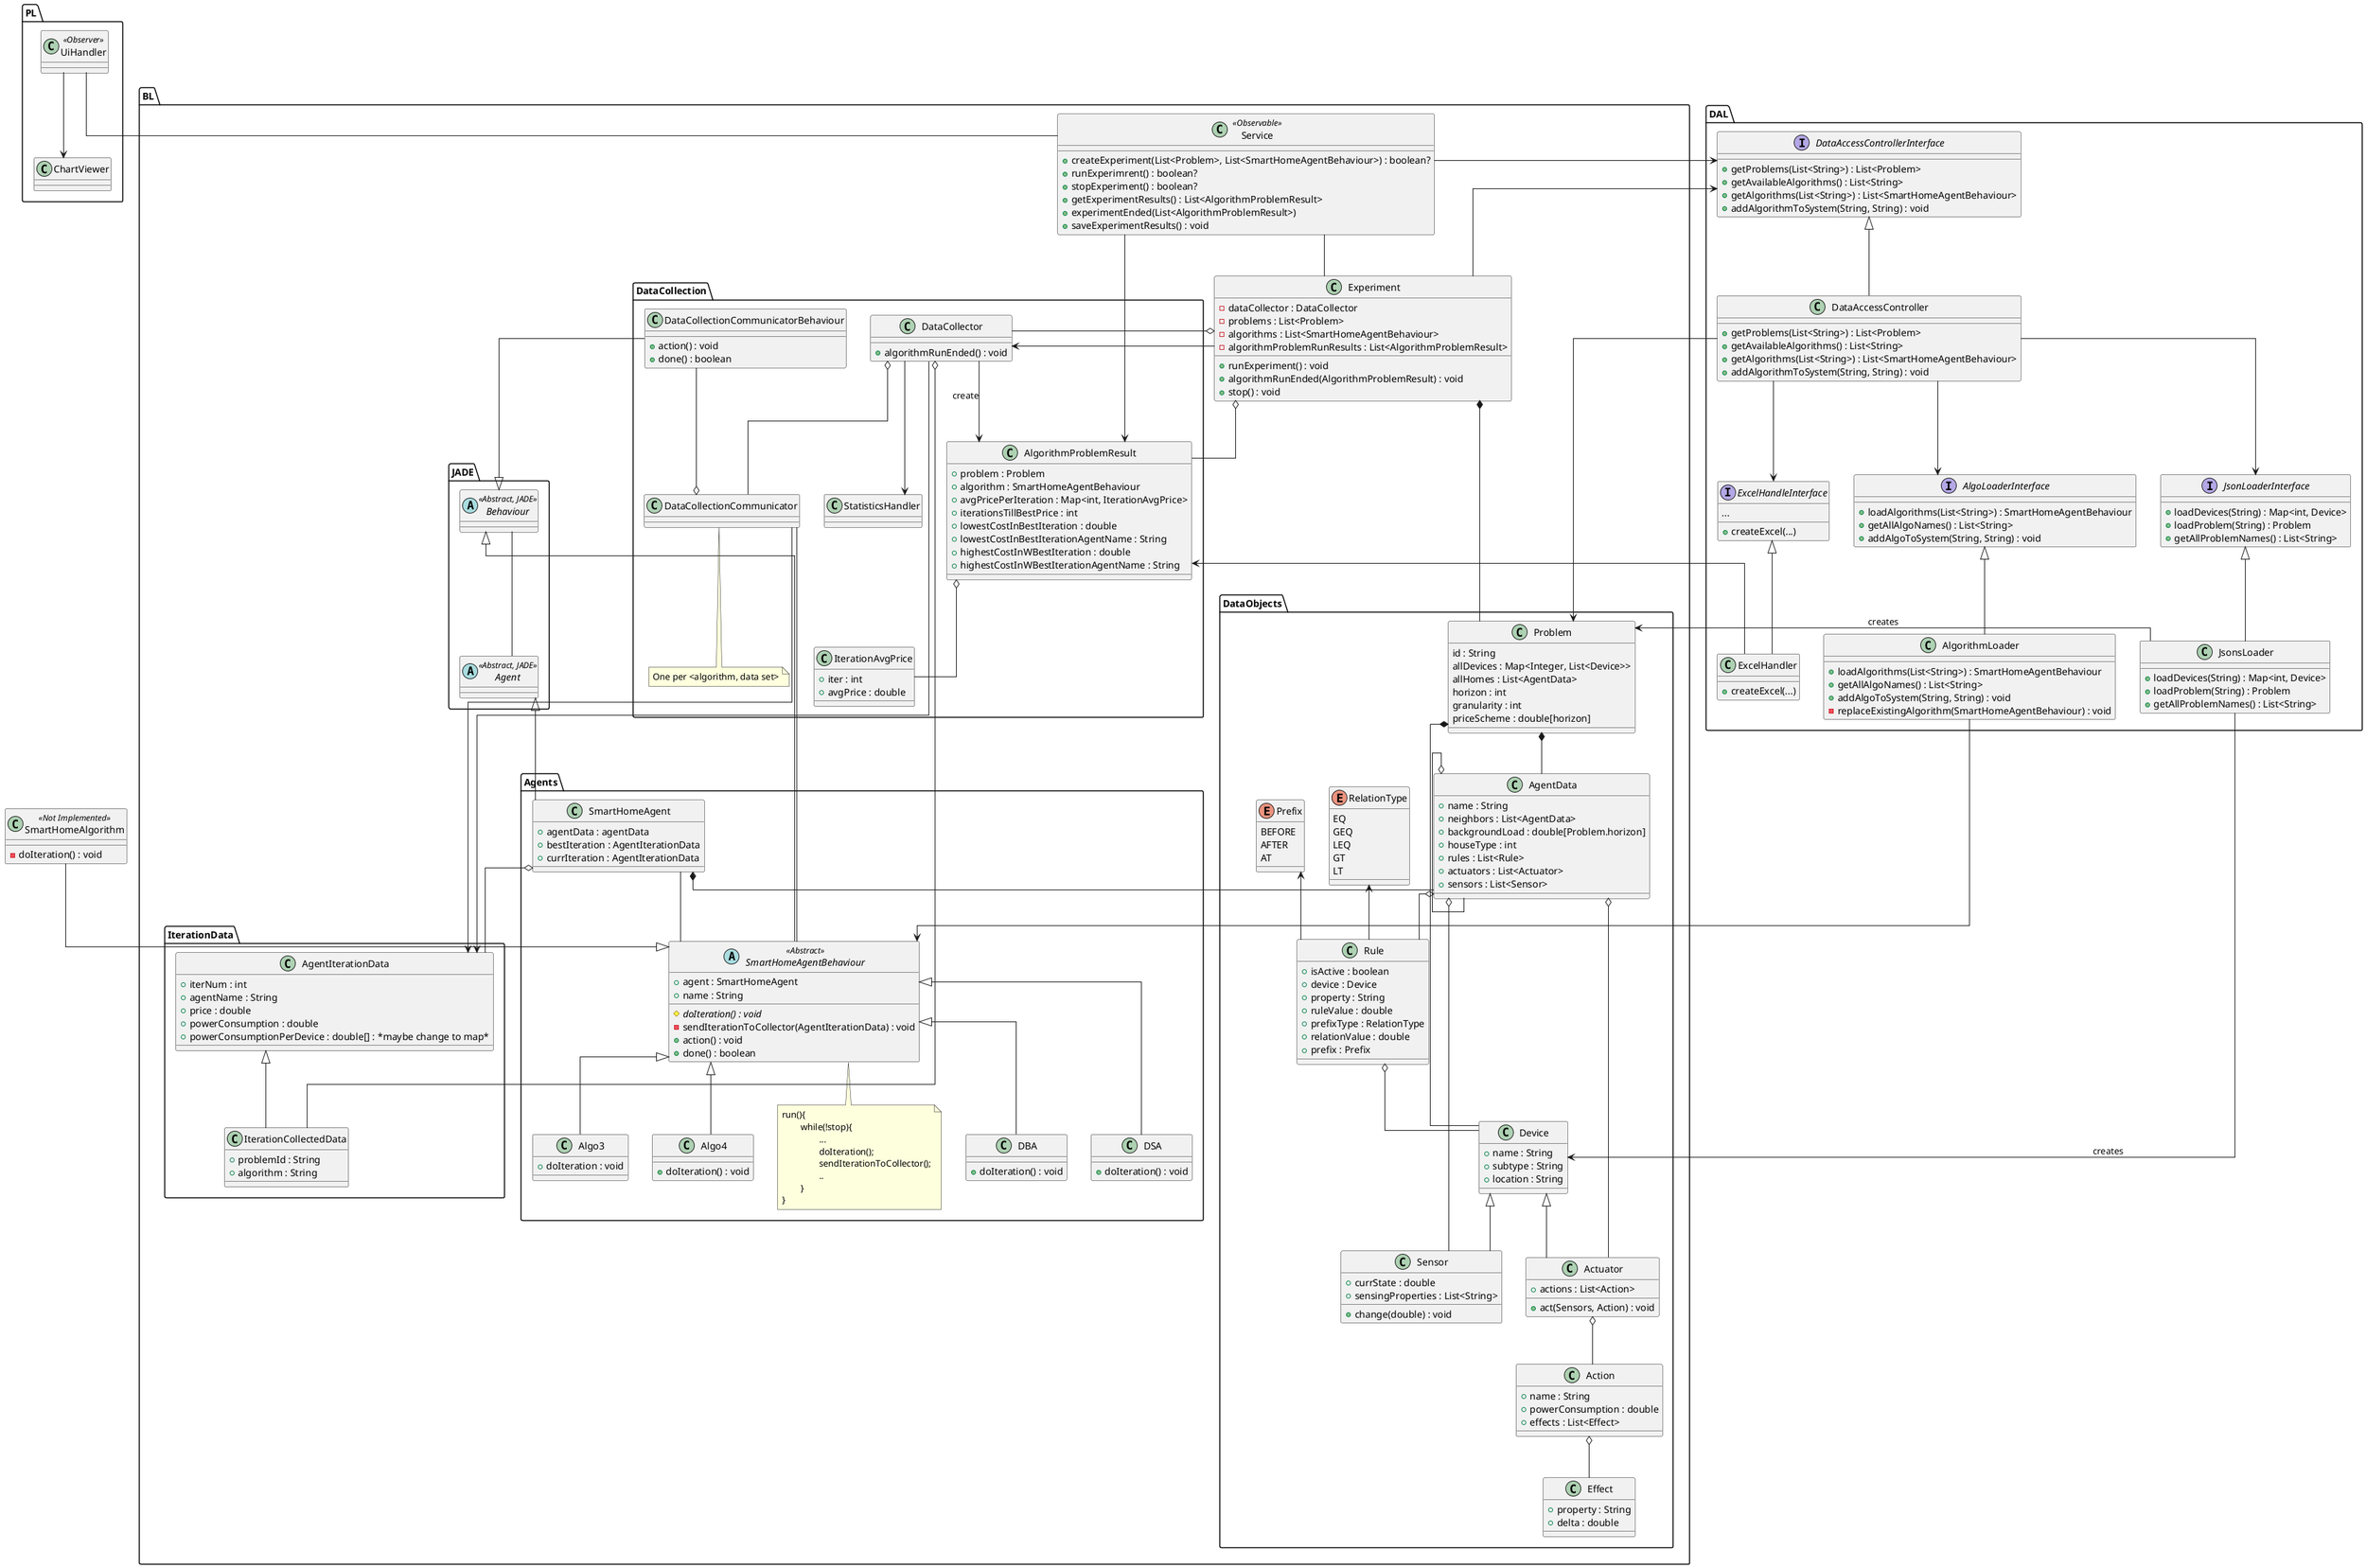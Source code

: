 @startuml
'skinparam classAttributeIconSize 0
'left to right direction
skinparam linetype ortho


package BL {

	package JADE {

		abstract class Agent <<Abstract, JADE>>
		abstract class Behaviour <<Abstract, JADE>>
		Behaviour -- Agent
	}

	package DataObjects{
		
		class Device {
			+name : String
			+subtype : String
			+location : String
		}

		class Sensor {
			+currState : double
			+sensingProperties : List<String>
			+change(double) : void
		}

		class Actuator {
			+actions : List<Action>
			+act(Sensors, Action) : void
		}

		class Effect {
			+property : String
			+delta : double
		}

		class Action {
			+name : String
			+powerConsumption : double
			+effects : List<Effect>
		}

		enum RelationType {
			EQ
			GEQ
			LEQ
			GT
			LT
		}

		enum Prefix {
			BEFORE
			AFTER
			AT
		}

		class Rule {
			+isActive : boolean
			+device : Device
			+property : String
			+ruleValue : double
			+prefixType : RelationType
			+relationValue : double
			+prefix : Prefix
		}

		class AgentData {
			+name : String
			+neighbors : List<AgentData>
			+backgroundLoad : double[Problem.horizon]
			+houseType : int
			+rules : List<Rule>
			+actuators : List<Actuator>
			+sensors : List<Sensor>
		}

		class Problem {
			id : String
			allDevices : Map<Integer, List<Device>>
			allHomes : List<AgentData>
			horizon : int
			granularity : int
			priceScheme : double[horizon]
		}

		Device <|-- Sensor
		Device <|-- Actuator

		Actuator o-- Action
		Action o-- Effect

		Problem *-- AgentData
		AgentData o-- Sensor
		AgentData o-- Actuator
		AgentData o- AgentData
		AgentData o-- Rule

		Prefix <-- Rule
		RelationType <-- Rule
		Rule o-- Device
	}

	package Agents {
		class SmartHomeAgent {
			+agentData : agentData
			+bestIteration : AgentIterationData
			+currIteration : AgentIterationData
		}

		Note "run(){\n\twhile(!stop){\n\t\t...\n\t\tdoIteration();\n\t\tsendIterationToCollector();\n\t\t..\n\t}\n}" as smabNote

		abstract class SmartHomeAgentBehaviour <<Abstract>> {
			+agent : SmartHomeAgent
			+name : String
			#{abstract} doIteration() : void
			-sendIterationToCollector(AgentIterationData) : void
			+action() : void
			+done() : boolean

		}

		class DBA {
			+doIteration() : void
		}

		class DSA {
			+doIteration() : void
		}

		class Algo3 {
			+doIteration : void
		}

		class Algo4 {
			+doIteration() : void
		}


		Agent <|-- SmartHomeAgent
		Behaviour <|-- SmartHomeAgentBehaviour
		SmartHomeAgent -- SmartHomeAgentBehaviour

		SmartHomeAgentBehaviour .. smabNote

		Problem *-- Device

		SmartHomeAgentBehaviour <|-- DBA
		SmartHomeAgentBehaviour <|-- DSA
		SmartHomeAgentBehaviour <|-- Algo3
		SmartHomeAgentBehaviour <|-- Algo4
	}

	package IterationData {

		class AgentIterationData {
			+iterNum : int
			+agentName : String
			+price : double
			+powerConsumption : double
			+powerConsumptionPerDevice : double[] : *maybe change to map*
		}

		class IterationCollectedData {

			+problemId : String
			+algorithm : String
		} 

		AgentIterationData <|-- IterationCollectedData
	}

	package DataCollection {

		class DataCollector {
		    +algorithmRunEnded() : void
		}

		class DataCollectionCommunicator {

		}

		class DataCollectionCommunicatorBehaviour {
			+action() : void
			+done() : boolean
		}

		Note "One per <algorithm, data set>" as CollectorCommNote

		class StatisticsHandler {

		}

		class IterationAvgPrice {
			+iter : int
			+avgPrice : double
		}


		class AlgorithmProblemResult {
			+problem : Problem
			+algorithm : SmartHomeAgentBehaviour
			+avgPricePerIteration : Map<int, IterationAvgPrice>
			+iterationsTillBestPrice : int
			+lowestCostInBestIteration : double
			+lowestCostInBestIterationAgentName : String
			+highestCostInWBestIteration : double
			+highestCostInWBestIterationAgentName : String
		}

		DataCollector o-- DataCollectionCommunicator
		DataCollector o-- IterationCollectedData
		DataCollectionCommunicatorBehaviour --|> Behaviour
		DataCollectionCommunicatorBehaviour --o DataCollectionCommunicator
		DataCollector --> StatisticsHandler

		DataCollectionCommunicator .. CollectorCommNote

		SmartHomeAgent o-- AgentIterationData
		AlgorithmProblemResult o-- IterationAvgPrice
	}

	class Experiment {
		-dataCollector : DataCollector
		-problems : List<Problem>
		-algorithms : List<SmartHomeAgentBehaviour>
		-algorithmProblemRunResults : List<AlgorithmProblemResult>
		+runExperiment() : void
		+algorithmRunEnded(AlgorithmProblemResult) : void
		+stop() : void
	}

	class Service <<Observable>> {
		+createExperiment(List<Problem>, List<SmartHomeAgentBehaviour>) : boolean?
		+runExperimrent() : boolean?
		+stopExperiment() : boolean?
		+getExperimentResults() : List<AlgorithmProblemResult>
        +experimentEnded(List<AlgorithmProblemResult>)
        +saveExperimentResults() : void
	}

	Service -- Experiment
	Service --> AlgorithmProblemResult
	Experiment o-- DataCollector
	Experiment *-- Problem
	SmartHomeAgent *- AgentData
	DataCollector --> AlgorithmProblemResult : create

	Experiment o-- AlgorithmProblemResult

	DataCollectionCommunicator -- SmartHomeAgentBehaviour
	DataCollectionCommunicator --> AgentIterationData
	DataCollector --> AgentIterationData
}

package PL {
	class UiHandler <<Observer>> {

	}

	class ChartViewer {

	}

	UiHandler --> ChartViewer
}

package DAL {

    interface ExcelHandleInterface {
    		+createExcel(...)
    		...
    	}

	class ExcelHandler {
		+createExcel(...)

	}

    interface JsonLoaderInterface {
        +loadDevices(String) : Map<int, Device>
        +loadProblem(String) : Problem
        +getAllProblemNames() : List<String>
    }

	class JsonsLoader {
		+loadDevices(String) : Map<int, Device>
		+loadProblem(String) : Problem
		+getAllProblemNames() : List<String>
	}

    interface AlgoLoaderInterface {
		+loadAlgorithms(List<String>) : SmartHomeAgentBehaviour
        +getAllAlgoNames() : List<String>
        +addAlgoToSystem(String, String) : void
    }

	class AlgorithmLoader {
		+loadAlgorithms(List<String>) : SmartHomeAgentBehaviour
        +getAllAlgoNames() : List<String>
        +addAlgoToSystem(String, String) : void
        -replaceExistingAlgorithm(SmartHomeAgentBehaviour) : void
	}

    interface DataAccessControllerInterface {
        +getProblems(List<String>) : List<Problem>
        +getAvailableAlgorithms() : List<String>
        +getAlgorithms(List<String>) : List<SmartHomeAgentBehaviour>
        +addAlgorithmToSystem(String, String) : void
    }

	class DataAccessController {
		+getProblems(List<String>) : List<Problem>
		+getAvailableAlgorithms() : List<String>
		+getAlgorithms(List<String>) : List<SmartHomeAgentBehaviour>
		+addAlgorithmToSystem(String, String) : void
	}

	DataAccessController --> AlgoLoaderInterface
	DataAccessController --> JsonLoaderInterface
	DataAccessController --> ExcelHandleInterface

	JsonLoaderInterface <|-- JsonsLoader
	AlgoLoaderInterface <|-- AlgorithmLoader
	DataAccessControllerInterface <|-- DataAccessController
	ExcelHandleInterface <|-- ExcelHandler
}


class SmartHomeAlgorithm <<Not Implemented>> {
	-doIteration() : void
}

'**********out of package connections:************
JsonsLoader --> Device : creates
JsonsLoader -> Problem : creates
AlgorithmLoader --> SmartHomeAgentBehaviour
DataAccessController --> Problem

Experiment -> DataCollector
Experiment --> DataAccessControllerInterface

ExcelHandler -> AlgorithmProblemResult
Service -right-> DataAccessControllerInterface

SmartHomeAlgorithm --|> SmartHomeAgentBehaviour

UiHandler -- Service


@enduml